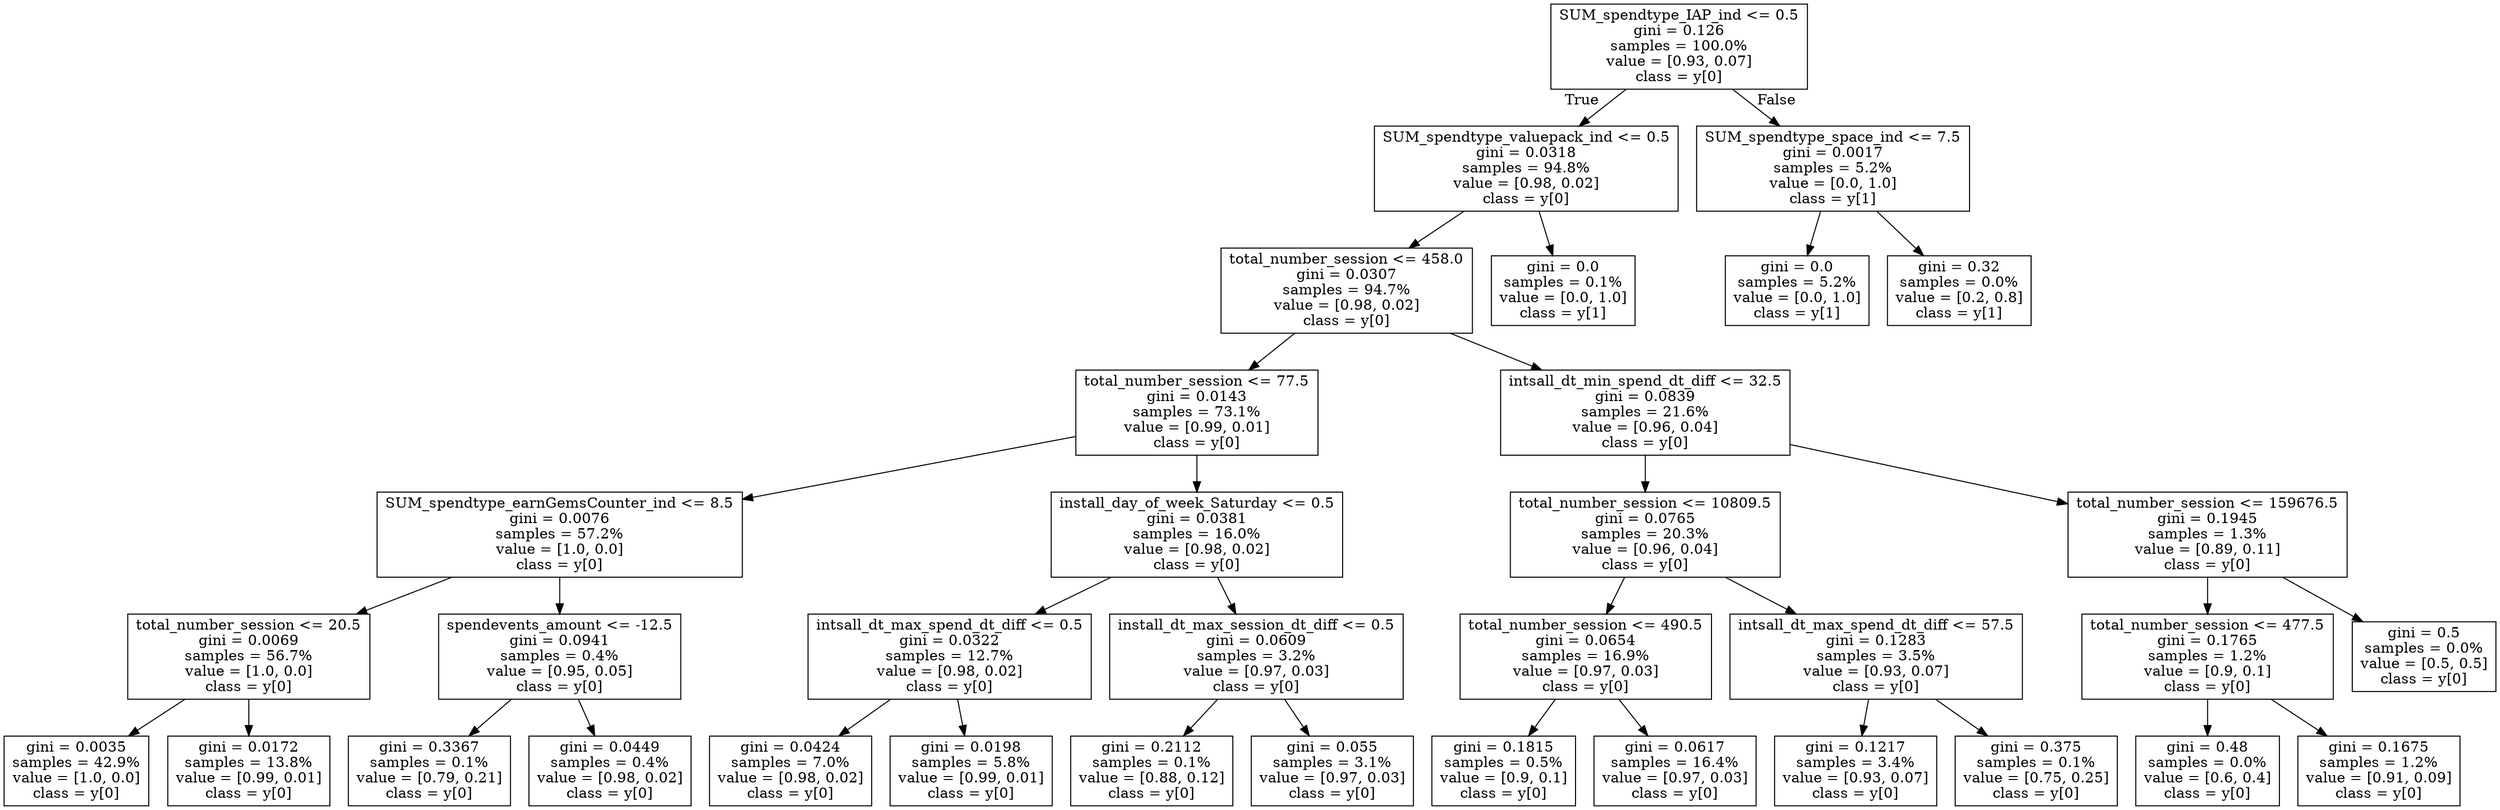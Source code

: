 digraph Tree {
node [shape=box] ;
0 [label="SUM_spendtype_IAP_ind <= 0.5\ngini = 0.126\nsamples = 100.0%\nvalue = [0.93, 0.07]\nclass = y[0]"] ;
1 [label="SUM_spendtype_valuepack_ind <= 0.5\ngini = 0.0318\nsamples = 94.8%\nvalue = [0.98, 0.02]\nclass = y[0]"] ;
0 -> 1 [labeldistance=2.5, labelangle=45, headlabel="True"] ;
3 [label="total_number_session <= 458.0\ngini = 0.0307\nsamples = 94.7%\nvalue = [0.98, 0.02]\nclass = y[0]"] ;
1 -> 3 ;
5 [label="total_number_session <= 77.5\ngini = 0.0143\nsamples = 73.1%\nvalue = [0.99, 0.01]\nclass = y[0]"] ;
3 -> 5 ;
13 [label="SUM_spendtype_earnGemsCounter_ind <= 8.5\ngini = 0.0076\nsamples = 57.2%\nvalue = [1.0, 0.0]\nclass = y[0]"] ;
5 -> 13 ;
21 [label="total_number_session <= 20.5\ngini = 0.0069\nsamples = 56.7%\nvalue = [1.0, 0.0]\nclass = y[0]"] ;
13 -> 21 ;
31 [label="gini = 0.0035\nsamples = 42.9%\nvalue = [1.0, 0.0]\nclass = y[0]"] ;
21 -> 31 ;
32 [label="gini = 0.0172\nsamples = 13.8%\nvalue = [0.99, 0.01]\nclass = y[0]"] ;
21 -> 32 ;
22 [label="spendevents_amount <= -12.5\ngini = 0.0941\nsamples = 0.4%\nvalue = [0.95, 0.05]\nclass = y[0]"] ;
13 -> 22 ;
23 [label="gini = 0.3367\nsamples = 0.1%\nvalue = [0.79, 0.21]\nclass = y[0]"] ;
22 -> 23 ;
24 [label="gini = 0.0449\nsamples = 0.4%\nvalue = [0.98, 0.02]\nclass = y[0]"] ;
22 -> 24 ;
14 [label="install_day_of_week_Saturday <= 0.5\ngini = 0.0381\nsamples = 16.0%\nvalue = [0.98, 0.02]\nclass = y[0]"] ;
5 -> 14 ;
27 [label="intsall_dt_max_spend_dt_diff <= 0.5\ngini = 0.0322\nsamples = 12.7%\nvalue = [0.98, 0.02]\nclass = y[0]"] ;
14 -> 27 ;
33 [label="gini = 0.0424\nsamples = 7.0%\nvalue = [0.98, 0.02]\nclass = y[0]"] ;
27 -> 33 ;
34 [label="gini = 0.0198\nsamples = 5.8%\nvalue = [0.99, 0.01]\nclass = y[0]"] ;
27 -> 34 ;
28 [label="install_dt_max_session_dt_diff <= 0.5\ngini = 0.0609\nsamples = 3.2%\nvalue = [0.97, 0.03]\nclass = y[0]"] ;
14 -> 28 ;
29 [label="gini = 0.2112\nsamples = 0.1%\nvalue = [0.88, 0.12]\nclass = y[0]"] ;
28 -> 29 ;
30 [label="gini = 0.055\nsamples = 3.1%\nvalue = [0.97, 0.03]\nclass = y[0]"] ;
28 -> 30 ;
6 [label="intsall_dt_min_spend_dt_diff <= 32.5\ngini = 0.0839\nsamples = 21.6%\nvalue = [0.96, 0.04]\nclass = y[0]"] ;
3 -> 6 ;
7 [label="total_number_session <= 10809.5\ngini = 0.0765\nsamples = 20.3%\nvalue = [0.96, 0.04]\nclass = y[0]"] ;
6 -> 7 ;
11 [label="total_number_session <= 490.5\ngini = 0.0654\nsamples = 16.9%\nvalue = [0.97, 0.03]\nclass = y[0]"] ;
7 -> 11 ;
17 [label="gini = 0.1815\nsamples = 0.5%\nvalue = [0.9, 0.1]\nclass = y[0]"] ;
11 -> 17 ;
18 [label="gini = 0.0617\nsamples = 16.4%\nvalue = [0.97, 0.03]\nclass = y[0]"] ;
11 -> 18 ;
12 [label="intsall_dt_max_spend_dt_diff <= 57.5\ngini = 0.1283\nsamples = 3.5%\nvalue = [0.93, 0.07]\nclass = y[0]"] ;
7 -> 12 ;
15 [label="gini = 0.1217\nsamples = 3.4%\nvalue = [0.93, 0.07]\nclass = y[0]"] ;
12 -> 15 ;
16 [label="gini = 0.375\nsamples = 0.1%\nvalue = [0.75, 0.25]\nclass = y[0]"] ;
12 -> 16 ;
8 [label="total_number_session <= 159676.5\ngini = 0.1945\nsamples = 1.3%\nvalue = [0.89, 0.11]\nclass = y[0]"] ;
6 -> 8 ;
9 [label="total_number_session <= 477.5\ngini = 0.1765\nsamples = 1.2%\nvalue = [0.9, 0.1]\nclass = y[0]"] ;
8 -> 9 ;
19 [label="gini = 0.48\nsamples = 0.0%\nvalue = [0.6, 0.4]\nclass = y[0]"] ;
9 -> 19 ;
20 [label="gini = 0.1675\nsamples = 1.2%\nvalue = [0.91, 0.09]\nclass = y[0]"] ;
9 -> 20 ;
10 [label="gini = 0.5\nsamples = 0.0%\nvalue = [0.5, 0.5]\nclass = y[0]"] ;
8 -> 10 ;
4 [label="gini = 0.0\nsamples = 0.1%\nvalue = [0.0, 1.0]\nclass = y[1]"] ;
1 -> 4 ;
2 [label="SUM_spendtype_space_ind <= 7.5\ngini = 0.0017\nsamples = 5.2%\nvalue = [0.0, 1.0]\nclass = y[1]"] ;
0 -> 2 [labeldistance=2.5, labelangle=-45, headlabel="False"] ;
25 [label="gini = 0.0\nsamples = 5.2%\nvalue = [0.0, 1.0]\nclass = y[1]"] ;
2 -> 25 ;
26 [label="gini = 0.32\nsamples = 0.0%\nvalue = [0.2, 0.8]\nclass = y[1]"] ;
2 -> 26 ;
}